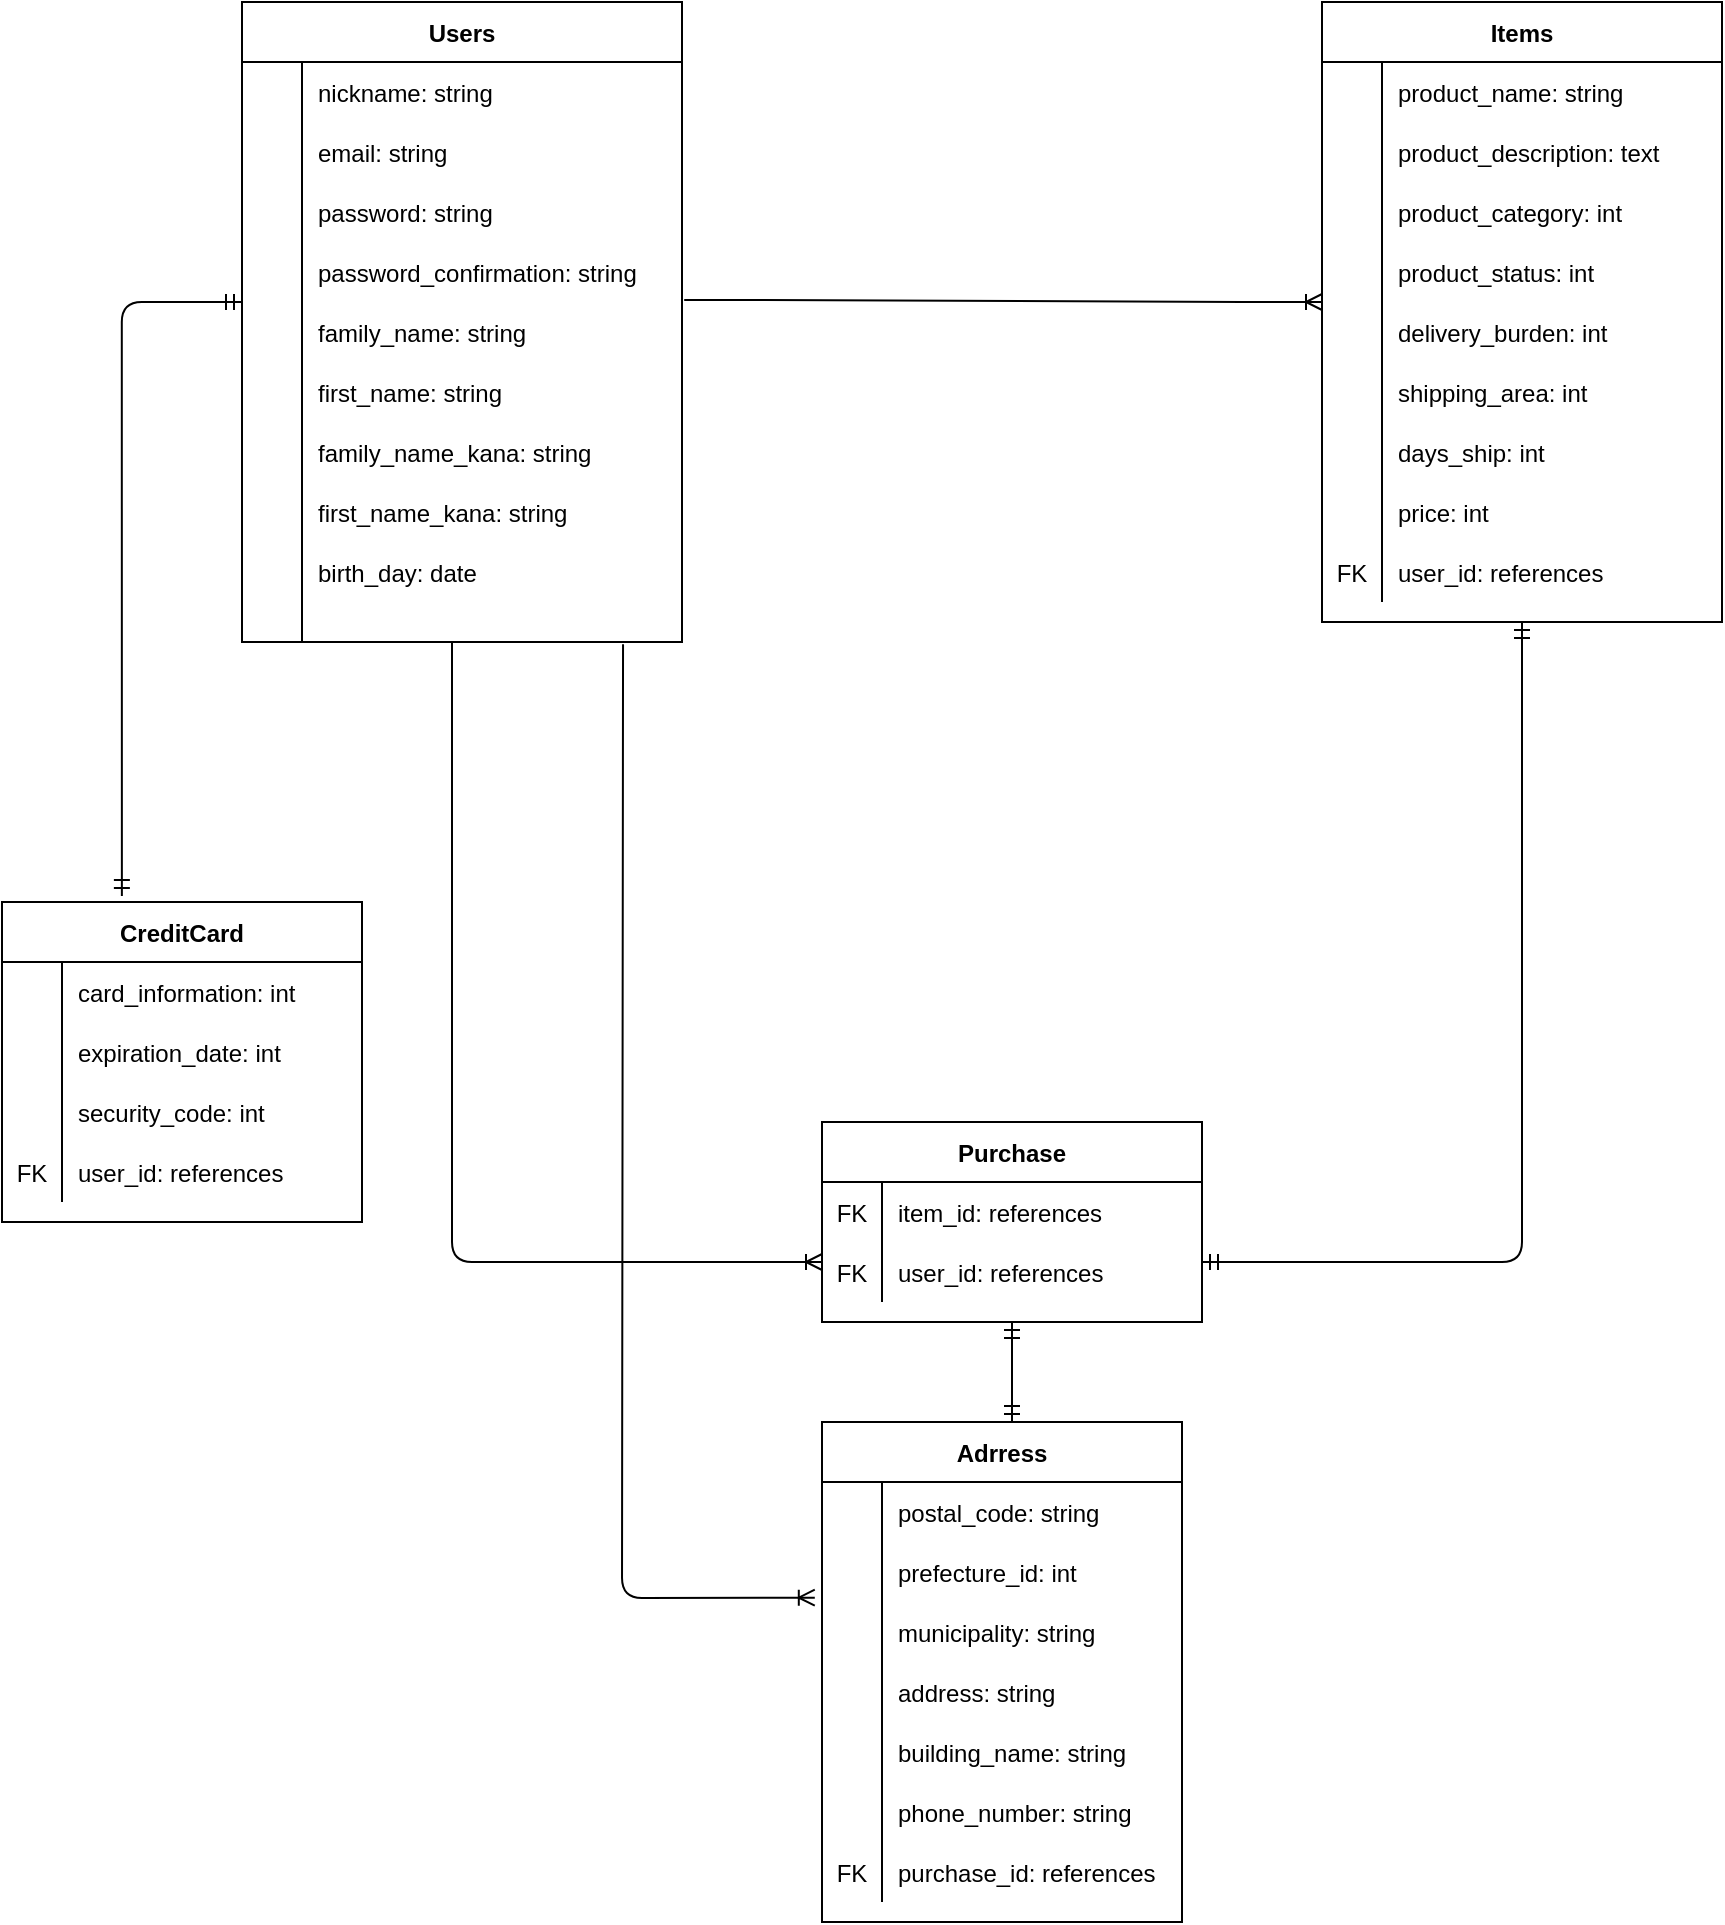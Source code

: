 <mxfile version="13.7.7" type="github">
  <diagram id="R2lEEEUBdFMjLlhIrx00" name="Page-1">
    <mxGraphModel dx="1723" dy="591" grid="1" gridSize="10" guides="1" tooltips="1" connect="1" arrows="1" fold="1" page="1" pageScale="1" pageWidth="850" pageHeight="1100" math="0" shadow="0" extFonts="Permanent Marker^https://fonts.googleapis.com/css?family=Permanent+Marker">
      <root>
        <mxCell id="0" />
        <mxCell id="1" parent="0" />
        <mxCell id="r0XppYjOHFWuuAW1p3Sf-132" value="Users" style="shape=table;startSize=30;container=1;collapsible=1;childLayout=tableLayout;fixedRows=1;rowLines=0;fontStyle=1;align=center;resizeLast=1;" vertex="1" parent="1">
          <mxGeometry x="80" y="50" width="220" height="320" as="geometry" />
        </mxCell>
        <mxCell id="r0XppYjOHFWuuAW1p3Sf-136" value="" style="shape=partialRectangle;collapsible=0;dropTarget=0;pointerEvents=0;fillColor=none;top=0;left=0;bottom=0;right=0;points=[[0,0.5],[1,0.5]];portConstraint=eastwest;" vertex="1" parent="r0XppYjOHFWuuAW1p3Sf-132">
          <mxGeometry y="30" width="220" height="30" as="geometry" />
        </mxCell>
        <mxCell id="r0XppYjOHFWuuAW1p3Sf-145" style="shape=partialRectangle;connectable=0;fillColor=none;top=0;left=0;bottom=0;right=0;align=left;spacingLeft=6;overflow=hidden;" vertex="1" parent="r0XppYjOHFWuuAW1p3Sf-136">
          <mxGeometry width="30" height="30" as="geometry" />
        </mxCell>
        <mxCell id="r0XppYjOHFWuuAW1p3Sf-138" value="nickname: string" style="shape=partialRectangle;connectable=0;fillColor=none;top=0;left=0;bottom=0;right=0;align=left;spacingLeft=6;overflow=hidden;" vertex="1" parent="r0XppYjOHFWuuAW1p3Sf-136">
          <mxGeometry x="30" width="190" height="30" as="geometry" />
        </mxCell>
        <mxCell id="r0XppYjOHFWuuAW1p3Sf-139" value="" style="shape=partialRectangle;collapsible=0;dropTarget=0;pointerEvents=0;fillColor=none;top=0;left=0;bottom=0;right=0;points=[[0,0.5],[1,0.5]];portConstraint=eastwest;" vertex="1" parent="r0XppYjOHFWuuAW1p3Sf-132">
          <mxGeometry y="60" width="220" height="30" as="geometry" />
        </mxCell>
        <mxCell id="r0XppYjOHFWuuAW1p3Sf-146" style="shape=partialRectangle;connectable=0;fillColor=none;top=0;left=0;bottom=0;right=0;align=left;spacingLeft=6;overflow=hidden;" vertex="1" parent="r0XppYjOHFWuuAW1p3Sf-139">
          <mxGeometry width="30" height="30" as="geometry" />
        </mxCell>
        <object label="email: string" id="r0XppYjOHFWuuAW1p3Sf-141">
          <mxCell style="shape=partialRectangle;connectable=0;fillColor=none;top=0;left=0;bottom=0;right=0;align=left;spacingLeft=6;overflow=hidden;" vertex="1" parent="r0XppYjOHFWuuAW1p3Sf-139">
            <mxGeometry x="30" width="190" height="30" as="geometry" />
          </mxCell>
        </object>
        <mxCell id="r0XppYjOHFWuuAW1p3Sf-142" value="" style="shape=partialRectangle;collapsible=0;dropTarget=0;pointerEvents=0;fillColor=none;top=0;left=0;bottom=0;right=0;points=[[0,0.5],[1,0.5]];portConstraint=eastwest;" vertex="1" parent="r0XppYjOHFWuuAW1p3Sf-132">
          <mxGeometry y="90" width="220" height="30" as="geometry" />
        </mxCell>
        <mxCell id="r0XppYjOHFWuuAW1p3Sf-147" style="shape=partialRectangle;connectable=0;fillColor=none;top=0;left=0;bottom=0;right=0;align=left;spacingLeft=6;overflow=hidden;" vertex="1" parent="r0XppYjOHFWuuAW1p3Sf-142">
          <mxGeometry width="30" height="30" as="geometry" />
        </mxCell>
        <mxCell id="r0XppYjOHFWuuAW1p3Sf-144" value="password: string" style="shape=partialRectangle;connectable=0;fillColor=none;top=0;left=0;bottom=0;right=0;align=left;spacingLeft=6;overflow=hidden;" vertex="1" parent="r0XppYjOHFWuuAW1p3Sf-142">
          <mxGeometry x="30" width="190" height="30" as="geometry" />
        </mxCell>
        <mxCell id="r0XppYjOHFWuuAW1p3Sf-160" style="shape=partialRectangle;collapsible=0;dropTarget=0;pointerEvents=0;fillColor=none;top=0;left=0;bottom=0;right=0;points=[[0,0.5],[1,0.5]];portConstraint=eastwest;" vertex="1" parent="r0XppYjOHFWuuAW1p3Sf-132">
          <mxGeometry y="120" width="220" height="30" as="geometry" />
        </mxCell>
        <mxCell id="r0XppYjOHFWuuAW1p3Sf-161" style="shape=partialRectangle;connectable=0;fillColor=none;top=0;left=0;bottom=0;right=0;align=left;spacingLeft=6;overflow=hidden;" vertex="1" parent="r0XppYjOHFWuuAW1p3Sf-160">
          <mxGeometry width="30" height="30" as="geometry" />
        </mxCell>
        <mxCell id="r0XppYjOHFWuuAW1p3Sf-162" value="password_confirmation: string" style="shape=partialRectangle;connectable=0;fillColor=none;top=0;left=0;bottom=0;right=0;align=left;spacingLeft=6;overflow=hidden;" vertex="1" parent="r0XppYjOHFWuuAW1p3Sf-160">
          <mxGeometry x="30" width="190" height="30" as="geometry" />
        </mxCell>
        <mxCell id="r0XppYjOHFWuuAW1p3Sf-157" style="shape=partialRectangle;collapsible=0;dropTarget=0;pointerEvents=0;fillColor=none;top=0;left=0;bottom=0;right=0;points=[[0,0.5],[1,0.5]];portConstraint=eastwest;" vertex="1" parent="r0XppYjOHFWuuAW1p3Sf-132">
          <mxGeometry y="150" width="220" height="30" as="geometry" />
        </mxCell>
        <mxCell id="r0XppYjOHFWuuAW1p3Sf-158" style="shape=partialRectangle;connectable=0;fillColor=none;top=0;left=0;bottom=0;right=0;align=left;spacingLeft=6;overflow=hidden;" vertex="1" parent="r0XppYjOHFWuuAW1p3Sf-157">
          <mxGeometry width="30" height="30" as="geometry" />
        </mxCell>
        <mxCell id="r0XppYjOHFWuuAW1p3Sf-159" value="family_name: string" style="shape=partialRectangle;connectable=0;fillColor=none;top=0;left=0;bottom=0;right=0;align=left;spacingLeft=6;overflow=hidden;" vertex="1" parent="r0XppYjOHFWuuAW1p3Sf-157">
          <mxGeometry x="30" width="190" height="30" as="geometry" />
        </mxCell>
        <mxCell id="r0XppYjOHFWuuAW1p3Sf-154" style="shape=partialRectangle;collapsible=0;dropTarget=0;pointerEvents=0;fillColor=none;top=0;left=0;bottom=0;right=0;points=[[0,0.5],[1,0.5]];portConstraint=eastwest;" vertex="1" parent="r0XppYjOHFWuuAW1p3Sf-132">
          <mxGeometry y="180" width="220" height="30" as="geometry" />
        </mxCell>
        <mxCell id="r0XppYjOHFWuuAW1p3Sf-155" style="shape=partialRectangle;connectable=0;fillColor=none;top=0;left=0;bottom=0;right=0;align=left;spacingLeft=6;overflow=hidden;" vertex="1" parent="r0XppYjOHFWuuAW1p3Sf-154">
          <mxGeometry width="30" height="30" as="geometry" />
        </mxCell>
        <mxCell id="r0XppYjOHFWuuAW1p3Sf-156" value="first_name: string" style="shape=partialRectangle;connectable=0;fillColor=none;top=0;left=0;bottom=0;right=0;align=left;spacingLeft=6;overflow=hidden;" vertex="1" parent="r0XppYjOHFWuuAW1p3Sf-154">
          <mxGeometry x="30" width="190" height="30" as="geometry" />
        </mxCell>
        <mxCell id="r0XppYjOHFWuuAW1p3Sf-151" style="shape=partialRectangle;collapsible=0;dropTarget=0;pointerEvents=0;fillColor=none;top=0;left=0;bottom=0;right=0;points=[[0,0.5],[1,0.5]];portConstraint=eastwest;" vertex="1" parent="r0XppYjOHFWuuAW1p3Sf-132">
          <mxGeometry y="210" width="220" height="30" as="geometry" />
        </mxCell>
        <mxCell id="r0XppYjOHFWuuAW1p3Sf-152" style="shape=partialRectangle;connectable=0;fillColor=none;top=0;left=0;bottom=0;right=0;align=left;spacingLeft=6;overflow=hidden;" vertex="1" parent="r0XppYjOHFWuuAW1p3Sf-151">
          <mxGeometry width="30" height="30" as="geometry" />
        </mxCell>
        <mxCell id="r0XppYjOHFWuuAW1p3Sf-153" value="family_name_kana: string" style="shape=partialRectangle;connectable=0;fillColor=none;top=0;left=0;bottom=0;right=0;align=left;spacingLeft=6;overflow=hidden;" vertex="1" parent="r0XppYjOHFWuuAW1p3Sf-151">
          <mxGeometry x="30" width="190" height="30" as="geometry" />
        </mxCell>
        <mxCell id="r0XppYjOHFWuuAW1p3Sf-148" style="shape=partialRectangle;collapsible=0;dropTarget=0;pointerEvents=0;fillColor=none;top=0;left=0;bottom=0;right=0;points=[[0,0.5],[1,0.5]];portConstraint=eastwest;" vertex="1" parent="r0XppYjOHFWuuAW1p3Sf-132">
          <mxGeometry y="240" width="220" height="30" as="geometry" />
        </mxCell>
        <mxCell id="r0XppYjOHFWuuAW1p3Sf-149" style="shape=partialRectangle;connectable=0;fillColor=none;top=0;left=0;bottom=0;right=0;align=left;spacingLeft=6;overflow=hidden;" vertex="1" parent="r0XppYjOHFWuuAW1p3Sf-148">
          <mxGeometry width="30" height="30" as="geometry" />
        </mxCell>
        <mxCell id="r0XppYjOHFWuuAW1p3Sf-150" value="first_name_kana: string" style="shape=partialRectangle;connectable=0;fillColor=none;top=0;left=0;bottom=0;right=0;align=left;spacingLeft=6;overflow=hidden;" vertex="1" parent="r0XppYjOHFWuuAW1p3Sf-148">
          <mxGeometry x="30" width="190" height="30" as="geometry" />
        </mxCell>
        <mxCell id="r0XppYjOHFWuuAW1p3Sf-166" style="shape=partialRectangle;collapsible=0;dropTarget=0;pointerEvents=0;fillColor=none;top=0;left=0;bottom=0;right=0;points=[[0,0.5],[1,0.5]];portConstraint=eastwest;" vertex="1" parent="r0XppYjOHFWuuAW1p3Sf-132">
          <mxGeometry y="270" width="220" height="30" as="geometry" />
        </mxCell>
        <mxCell id="r0XppYjOHFWuuAW1p3Sf-167" style="shape=partialRectangle;connectable=0;fillColor=none;top=0;left=0;bottom=0;right=0;align=left;spacingLeft=6;overflow=hidden;" vertex="1" parent="r0XppYjOHFWuuAW1p3Sf-166">
          <mxGeometry width="30" height="30" as="geometry" />
        </mxCell>
        <mxCell id="r0XppYjOHFWuuAW1p3Sf-168" value="birth_day: date" style="shape=partialRectangle;connectable=0;fillColor=none;top=0;left=0;bottom=0;right=0;align=left;spacingLeft=6;overflow=hidden;" vertex="1" parent="r0XppYjOHFWuuAW1p3Sf-166">
          <mxGeometry x="30" width="190" height="30" as="geometry" />
        </mxCell>
        <mxCell id="r0XppYjOHFWuuAW1p3Sf-163" style="shape=partialRectangle;collapsible=0;dropTarget=0;pointerEvents=0;fillColor=none;top=0;left=0;bottom=0;right=0;points=[[0,0.5],[1,0.5]];portConstraint=eastwest;" vertex="1" parent="r0XppYjOHFWuuAW1p3Sf-132">
          <mxGeometry y="300" width="220" height="20" as="geometry" />
        </mxCell>
        <mxCell id="r0XppYjOHFWuuAW1p3Sf-164" style="shape=partialRectangle;connectable=0;fillColor=none;top=0;left=0;bottom=0;right=0;align=left;spacingLeft=6;overflow=hidden;" vertex="1" parent="r0XppYjOHFWuuAW1p3Sf-163">
          <mxGeometry width="30" height="20" as="geometry" />
        </mxCell>
        <mxCell id="r0XppYjOHFWuuAW1p3Sf-165" value="" style="shape=partialRectangle;connectable=0;fillColor=none;top=0;left=0;bottom=0;right=0;align=left;spacingLeft=6;overflow=hidden;" vertex="1" parent="r0XppYjOHFWuuAW1p3Sf-163">
          <mxGeometry x="30" width="190" height="20" as="geometry" />
        </mxCell>
        <mxCell id="r0XppYjOHFWuuAW1p3Sf-172" value="Items" style="shape=table;startSize=30;container=1;collapsible=1;childLayout=tableLayout;fixedRows=1;rowLines=0;fontStyle=1;align=center;resizeLast=1;" vertex="1" parent="1">
          <mxGeometry x="620" y="50" width="200" height="310" as="geometry" />
        </mxCell>
        <mxCell id="r0XppYjOHFWuuAW1p3Sf-179" value="" style="shape=partialRectangle;collapsible=0;dropTarget=0;pointerEvents=0;fillColor=none;top=0;left=0;bottom=0;right=0;points=[[0,0.5],[1,0.5]];portConstraint=eastwest;" vertex="1" parent="r0XppYjOHFWuuAW1p3Sf-172">
          <mxGeometry y="30" width="200" height="30" as="geometry" />
        </mxCell>
        <mxCell id="r0XppYjOHFWuuAW1p3Sf-180" value="" style="shape=partialRectangle;connectable=0;fillColor=none;top=0;left=0;bottom=0;right=0;editable=1;overflow=hidden;" vertex="1" parent="r0XppYjOHFWuuAW1p3Sf-179">
          <mxGeometry width="30" height="30" as="geometry" />
        </mxCell>
        <mxCell id="r0XppYjOHFWuuAW1p3Sf-181" value="product_name: string" style="shape=partialRectangle;connectable=0;fillColor=none;top=0;left=0;bottom=0;right=0;align=left;spacingLeft=6;overflow=hidden;" vertex="1" parent="r0XppYjOHFWuuAW1p3Sf-179">
          <mxGeometry x="30" width="170" height="30" as="geometry" />
        </mxCell>
        <mxCell id="r0XppYjOHFWuuAW1p3Sf-206" style="shape=partialRectangle;collapsible=0;dropTarget=0;pointerEvents=0;fillColor=none;top=0;left=0;bottom=0;right=0;points=[[0,0.5],[1,0.5]];portConstraint=eastwest;" vertex="1" parent="r0XppYjOHFWuuAW1p3Sf-172">
          <mxGeometry y="60" width="200" height="30" as="geometry" />
        </mxCell>
        <mxCell id="r0XppYjOHFWuuAW1p3Sf-207" style="shape=partialRectangle;connectable=0;fillColor=none;top=0;left=0;bottom=0;right=0;editable=1;overflow=hidden;" vertex="1" parent="r0XppYjOHFWuuAW1p3Sf-206">
          <mxGeometry width="30" height="30" as="geometry" />
        </mxCell>
        <mxCell id="r0XppYjOHFWuuAW1p3Sf-208" value="product_description: text" style="shape=partialRectangle;connectable=0;fillColor=none;top=0;left=0;bottom=0;right=0;align=left;spacingLeft=6;overflow=hidden;" vertex="1" parent="r0XppYjOHFWuuAW1p3Sf-206">
          <mxGeometry x="30" width="170" height="30" as="geometry" />
        </mxCell>
        <mxCell id="r0XppYjOHFWuuAW1p3Sf-203" style="shape=partialRectangle;collapsible=0;dropTarget=0;pointerEvents=0;fillColor=none;top=0;left=0;bottom=0;right=0;points=[[0,0.5],[1,0.5]];portConstraint=eastwest;" vertex="1" parent="r0XppYjOHFWuuAW1p3Sf-172">
          <mxGeometry y="90" width="200" height="30" as="geometry" />
        </mxCell>
        <mxCell id="r0XppYjOHFWuuAW1p3Sf-204" style="shape=partialRectangle;connectable=0;fillColor=none;top=0;left=0;bottom=0;right=0;editable=1;overflow=hidden;" vertex="1" parent="r0XppYjOHFWuuAW1p3Sf-203">
          <mxGeometry width="30" height="30" as="geometry" />
        </mxCell>
        <mxCell id="r0XppYjOHFWuuAW1p3Sf-205" value="product_category: int" style="shape=partialRectangle;connectable=0;fillColor=none;top=0;left=0;bottom=0;right=0;align=left;spacingLeft=6;overflow=hidden;" vertex="1" parent="r0XppYjOHFWuuAW1p3Sf-203">
          <mxGeometry x="30" width="170" height="30" as="geometry" />
        </mxCell>
        <mxCell id="r0XppYjOHFWuuAW1p3Sf-200" style="shape=partialRectangle;collapsible=0;dropTarget=0;pointerEvents=0;fillColor=none;top=0;left=0;bottom=0;right=0;points=[[0,0.5],[1,0.5]];portConstraint=eastwest;" vertex="1" parent="r0XppYjOHFWuuAW1p3Sf-172">
          <mxGeometry y="120" width="200" height="30" as="geometry" />
        </mxCell>
        <mxCell id="r0XppYjOHFWuuAW1p3Sf-201" style="shape=partialRectangle;connectable=0;fillColor=none;top=0;left=0;bottom=0;right=0;editable=1;overflow=hidden;" vertex="1" parent="r0XppYjOHFWuuAW1p3Sf-200">
          <mxGeometry width="30" height="30" as="geometry" />
        </mxCell>
        <mxCell id="r0XppYjOHFWuuAW1p3Sf-202" value="product_status: int" style="shape=partialRectangle;connectable=0;fillColor=none;top=0;left=0;bottom=0;right=0;align=left;spacingLeft=6;overflow=hidden;" vertex="1" parent="r0XppYjOHFWuuAW1p3Sf-200">
          <mxGeometry x="30" width="170" height="30" as="geometry" />
        </mxCell>
        <mxCell id="r0XppYjOHFWuuAW1p3Sf-197" style="shape=partialRectangle;collapsible=0;dropTarget=0;pointerEvents=0;fillColor=none;top=0;left=0;bottom=0;right=0;points=[[0,0.5],[1,0.5]];portConstraint=eastwest;" vertex="1" parent="r0XppYjOHFWuuAW1p3Sf-172">
          <mxGeometry y="150" width="200" height="30" as="geometry" />
        </mxCell>
        <mxCell id="r0XppYjOHFWuuAW1p3Sf-198" style="shape=partialRectangle;connectable=0;fillColor=none;top=0;left=0;bottom=0;right=0;editable=1;overflow=hidden;" vertex="1" parent="r0XppYjOHFWuuAW1p3Sf-197">
          <mxGeometry width="30" height="30" as="geometry" />
        </mxCell>
        <mxCell id="r0XppYjOHFWuuAW1p3Sf-199" value="delivery_burden: int" style="shape=partialRectangle;connectable=0;fillColor=none;top=0;left=0;bottom=0;right=0;align=left;spacingLeft=6;overflow=hidden;" vertex="1" parent="r0XppYjOHFWuuAW1p3Sf-197">
          <mxGeometry x="30" width="170" height="30" as="geometry" />
        </mxCell>
        <mxCell id="r0XppYjOHFWuuAW1p3Sf-194" style="shape=partialRectangle;collapsible=0;dropTarget=0;pointerEvents=0;fillColor=none;top=0;left=0;bottom=0;right=0;points=[[0,0.5],[1,0.5]];portConstraint=eastwest;" vertex="1" parent="r0XppYjOHFWuuAW1p3Sf-172">
          <mxGeometry y="180" width="200" height="30" as="geometry" />
        </mxCell>
        <mxCell id="r0XppYjOHFWuuAW1p3Sf-195" style="shape=partialRectangle;connectable=0;fillColor=none;top=0;left=0;bottom=0;right=0;editable=1;overflow=hidden;" vertex="1" parent="r0XppYjOHFWuuAW1p3Sf-194">
          <mxGeometry width="30" height="30" as="geometry" />
        </mxCell>
        <mxCell id="r0XppYjOHFWuuAW1p3Sf-196" value="shipping_area: int" style="shape=partialRectangle;connectable=0;fillColor=none;top=0;left=0;bottom=0;right=0;align=left;spacingLeft=6;overflow=hidden;" vertex="1" parent="r0XppYjOHFWuuAW1p3Sf-194">
          <mxGeometry x="30" width="170" height="30" as="geometry" />
        </mxCell>
        <mxCell id="r0XppYjOHFWuuAW1p3Sf-191" style="shape=partialRectangle;collapsible=0;dropTarget=0;pointerEvents=0;fillColor=none;top=0;left=0;bottom=0;right=0;points=[[0,0.5],[1,0.5]];portConstraint=eastwest;" vertex="1" parent="r0XppYjOHFWuuAW1p3Sf-172">
          <mxGeometry y="210" width="200" height="30" as="geometry" />
        </mxCell>
        <mxCell id="r0XppYjOHFWuuAW1p3Sf-192" style="shape=partialRectangle;connectable=0;fillColor=none;top=0;left=0;bottom=0;right=0;editable=1;overflow=hidden;" vertex="1" parent="r0XppYjOHFWuuAW1p3Sf-191">
          <mxGeometry width="30" height="30" as="geometry" />
        </mxCell>
        <mxCell id="r0XppYjOHFWuuAW1p3Sf-193" value="days_ship: int" style="shape=partialRectangle;connectable=0;fillColor=none;top=0;left=0;bottom=0;right=0;align=left;spacingLeft=6;overflow=hidden;" vertex="1" parent="r0XppYjOHFWuuAW1p3Sf-191">
          <mxGeometry x="30" width="170" height="30" as="geometry" />
        </mxCell>
        <mxCell id="r0XppYjOHFWuuAW1p3Sf-188" style="shape=partialRectangle;collapsible=0;dropTarget=0;pointerEvents=0;fillColor=none;top=0;left=0;bottom=0;right=0;points=[[0,0.5],[1,0.5]];portConstraint=eastwest;" vertex="1" parent="r0XppYjOHFWuuAW1p3Sf-172">
          <mxGeometry y="240" width="200" height="30" as="geometry" />
        </mxCell>
        <mxCell id="r0XppYjOHFWuuAW1p3Sf-189" style="shape=partialRectangle;connectable=0;fillColor=none;top=0;left=0;bottom=0;right=0;editable=1;overflow=hidden;" vertex="1" parent="r0XppYjOHFWuuAW1p3Sf-188">
          <mxGeometry width="30" height="30" as="geometry" />
        </mxCell>
        <mxCell id="r0XppYjOHFWuuAW1p3Sf-190" value="price: int" style="shape=partialRectangle;connectable=0;fillColor=none;top=0;left=0;bottom=0;right=0;align=left;spacingLeft=6;overflow=hidden;" vertex="1" parent="r0XppYjOHFWuuAW1p3Sf-188">
          <mxGeometry x="30" width="170" height="30" as="geometry" />
        </mxCell>
        <mxCell id="r0XppYjOHFWuuAW1p3Sf-185" style="shape=partialRectangle;collapsible=0;dropTarget=0;pointerEvents=0;fillColor=none;top=0;left=0;bottom=0;right=0;points=[[0,0.5],[1,0.5]];portConstraint=eastwest;" vertex="1" parent="r0XppYjOHFWuuAW1p3Sf-172">
          <mxGeometry y="270" width="200" height="30" as="geometry" />
        </mxCell>
        <mxCell id="r0XppYjOHFWuuAW1p3Sf-186" value="FK" style="shape=partialRectangle;connectable=0;fillColor=none;top=0;left=0;bottom=0;right=0;editable=1;overflow=hidden;" vertex="1" parent="r0XppYjOHFWuuAW1p3Sf-185">
          <mxGeometry width="30" height="30" as="geometry" />
        </mxCell>
        <mxCell id="r0XppYjOHFWuuAW1p3Sf-187" value="user_id: references" style="shape=partialRectangle;connectable=0;fillColor=none;top=0;left=0;bottom=0;right=0;align=left;spacingLeft=6;overflow=hidden;" vertex="1" parent="r0XppYjOHFWuuAW1p3Sf-185">
          <mxGeometry x="30" width="170" height="30" as="geometry" />
        </mxCell>
        <mxCell id="r0XppYjOHFWuuAW1p3Sf-226" value="" style="edgeStyle=entityRelationEdgeStyle;fontSize=12;html=1;endArrow=ERoneToMany;exitX=1.005;exitY=0.967;exitDx=0;exitDy=0;exitPerimeter=0;entryX=0;entryY=1;entryDx=0;entryDy=0;entryPerimeter=0;" edge="1" parent="1" source="r0XppYjOHFWuuAW1p3Sf-160" target="r0XppYjOHFWuuAW1p3Sf-200">
          <mxGeometry width="100" height="100" relative="1" as="geometry">
            <mxPoint x="520" y="310" as="sourcePoint" />
            <mxPoint x="610" y="199" as="targetPoint" />
          </mxGeometry>
        </mxCell>
        <mxCell id="r0XppYjOHFWuuAW1p3Sf-228" value="" style="edgeStyle=orthogonalEdgeStyle;fontSize=12;html=1;endArrow=ERmandOne;startArrow=ERmandOne;entryX=0.5;entryY=1;entryDx=0;entryDy=0;" edge="1" parent="1" target="r0XppYjOHFWuuAW1p3Sf-172">
          <mxGeometry width="100" height="100" relative="1" as="geometry">
            <mxPoint x="560" y="680" as="sourcePoint" />
            <mxPoint x="740" y="680" as="targetPoint" />
            <Array as="points">
              <mxPoint x="720" y="680" />
            </Array>
          </mxGeometry>
        </mxCell>
        <mxCell id="r0XppYjOHFWuuAW1p3Sf-209" value="Purchase" style="shape=table;startSize=30;container=1;collapsible=1;childLayout=tableLayout;fixedRows=1;rowLines=0;fontStyle=1;align=center;resizeLast=1;" vertex="1" parent="1">
          <mxGeometry x="370" y="610" width="190" height="100" as="geometry" />
        </mxCell>
        <mxCell id="r0XppYjOHFWuuAW1p3Sf-216" value="" style="shape=partialRectangle;collapsible=0;dropTarget=0;pointerEvents=0;fillColor=none;top=0;left=0;bottom=0;right=0;points=[[0,0.5],[1,0.5]];portConstraint=eastwest;" vertex="1" parent="r0XppYjOHFWuuAW1p3Sf-209">
          <mxGeometry y="30" width="190" height="30" as="geometry" />
        </mxCell>
        <mxCell id="r0XppYjOHFWuuAW1p3Sf-217" value="FK" style="shape=partialRectangle;connectable=0;fillColor=none;top=0;left=0;bottom=0;right=0;editable=1;overflow=hidden;" vertex="1" parent="r0XppYjOHFWuuAW1p3Sf-216">
          <mxGeometry width="30" height="30" as="geometry" />
        </mxCell>
        <mxCell id="r0XppYjOHFWuuAW1p3Sf-218" value="item_id: references" style="shape=partialRectangle;connectable=0;fillColor=none;top=0;left=0;bottom=0;right=0;align=left;spacingLeft=6;overflow=hidden;" vertex="1" parent="r0XppYjOHFWuuAW1p3Sf-216">
          <mxGeometry x="30" width="160" height="30" as="geometry" />
        </mxCell>
        <mxCell id="r0XppYjOHFWuuAW1p3Sf-219" value="" style="shape=partialRectangle;collapsible=0;dropTarget=0;pointerEvents=0;fillColor=none;top=0;left=0;bottom=0;right=0;points=[[0,0.5],[1,0.5]];portConstraint=eastwest;" vertex="1" parent="r0XppYjOHFWuuAW1p3Sf-209">
          <mxGeometry y="60" width="190" height="30" as="geometry" />
        </mxCell>
        <mxCell id="r0XppYjOHFWuuAW1p3Sf-220" value="FK" style="shape=partialRectangle;connectable=0;fillColor=none;top=0;left=0;bottom=0;right=0;editable=1;overflow=hidden;" vertex="1" parent="r0XppYjOHFWuuAW1p3Sf-219">
          <mxGeometry width="30" height="30" as="geometry" />
        </mxCell>
        <mxCell id="r0XppYjOHFWuuAW1p3Sf-221" value="user_id: references" style="shape=partialRectangle;connectable=0;fillColor=none;top=0;left=0;bottom=0;right=0;align=left;spacingLeft=6;overflow=hidden;" vertex="1" parent="r0XppYjOHFWuuAW1p3Sf-219">
          <mxGeometry x="30" width="160" height="30" as="geometry" />
        </mxCell>
        <mxCell id="r0XppYjOHFWuuAW1p3Sf-231" value="" style="edgeStyle=orthogonalEdgeStyle;fontSize=12;html=1;endArrow=ERoneToMany;" edge="1" parent="1" source="r0XppYjOHFWuuAW1p3Sf-163">
          <mxGeometry width="100" height="100" relative="1" as="geometry">
            <mxPoint x="185" y="420" as="sourcePoint" />
            <mxPoint x="370" y="680" as="targetPoint" />
            <Array as="points">
              <mxPoint x="185" y="680" />
            </Array>
          </mxGeometry>
        </mxCell>
        <mxCell id="r0XppYjOHFWuuAW1p3Sf-288" value="CreditCard" style="shape=table;startSize=30;container=1;collapsible=1;childLayout=tableLayout;fixedRows=1;rowLines=0;fontStyle=1;align=center;resizeLast=1;" vertex="1" parent="1">
          <mxGeometry x="-40" y="500" width="180" height="160" as="geometry" />
        </mxCell>
        <mxCell id="r0XppYjOHFWuuAW1p3Sf-292" value="" style="shape=partialRectangle;collapsible=0;dropTarget=0;pointerEvents=0;fillColor=none;top=0;left=0;bottom=0;right=0;points=[[0,0.5],[1,0.5]];portConstraint=eastwest;" vertex="1" parent="r0XppYjOHFWuuAW1p3Sf-288">
          <mxGeometry y="30" width="180" height="30" as="geometry" />
        </mxCell>
        <mxCell id="r0XppYjOHFWuuAW1p3Sf-293" value="" style="shape=partialRectangle;connectable=0;fillColor=none;top=0;left=0;bottom=0;right=0;editable=1;overflow=hidden;" vertex="1" parent="r0XppYjOHFWuuAW1p3Sf-292">
          <mxGeometry width="30" height="30" as="geometry" />
        </mxCell>
        <mxCell id="r0XppYjOHFWuuAW1p3Sf-294" value="card_information: int" style="shape=partialRectangle;connectable=0;fillColor=none;top=0;left=0;bottom=0;right=0;align=left;spacingLeft=6;overflow=hidden;" vertex="1" parent="r0XppYjOHFWuuAW1p3Sf-292">
          <mxGeometry x="30" width="150" height="30" as="geometry" />
        </mxCell>
        <mxCell id="r0XppYjOHFWuuAW1p3Sf-295" value="" style="shape=partialRectangle;collapsible=0;dropTarget=0;pointerEvents=0;fillColor=none;top=0;left=0;bottom=0;right=0;points=[[0,0.5],[1,0.5]];portConstraint=eastwest;" vertex="1" parent="r0XppYjOHFWuuAW1p3Sf-288">
          <mxGeometry y="60" width="180" height="30" as="geometry" />
        </mxCell>
        <mxCell id="r0XppYjOHFWuuAW1p3Sf-296" value="" style="shape=partialRectangle;connectable=0;fillColor=none;top=0;left=0;bottom=0;right=0;editable=1;overflow=hidden;" vertex="1" parent="r0XppYjOHFWuuAW1p3Sf-295">
          <mxGeometry width="30" height="30" as="geometry" />
        </mxCell>
        <mxCell id="r0XppYjOHFWuuAW1p3Sf-297" value="expiration_date: int" style="shape=partialRectangle;connectable=0;fillColor=none;top=0;left=0;bottom=0;right=0;align=left;spacingLeft=6;overflow=hidden;" vertex="1" parent="r0XppYjOHFWuuAW1p3Sf-295">
          <mxGeometry x="30" width="150" height="30" as="geometry" />
        </mxCell>
        <mxCell id="r0XppYjOHFWuuAW1p3Sf-298" value="" style="shape=partialRectangle;collapsible=0;dropTarget=0;pointerEvents=0;fillColor=none;top=0;left=0;bottom=0;right=0;points=[[0,0.5],[1,0.5]];portConstraint=eastwest;" vertex="1" parent="r0XppYjOHFWuuAW1p3Sf-288">
          <mxGeometry y="90" width="180" height="30" as="geometry" />
        </mxCell>
        <mxCell id="r0XppYjOHFWuuAW1p3Sf-299" value="" style="shape=partialRectangle;connectable=0;fillColor=none;top=0;left=0;bottom=0;right=0;editable=1;overflow=hidden;" vertex="1" parent="r0XppYjOHFWuuAW1p3Sf-298">
          <mxGeometry width="30" height="30" as="geometry" />
        </mxCell>
        <mxCell id="r0XppYjOHFWuuAW1p3Sf-300" value="security_code: int" style="shape=partialRectangle;connectable=0;fillColor=none;top=0;left=0;bottom=0;right=0;align=left;spacingLeft=6;overflow=hidden;" vertex="1" parent="r0XppYjOHFWuuAW1p3Sf-298">
          <mxGeometry x="30" width="150" height="30" as="geometry" />
        </mxCell>
        <mxCell id="r0XppYjOHFWuuAW1p3Sf-301" style="shape=partialRectangle;collapsible=0;dropTarget=0;pointerEvents=0;fillColor=none;top=0;left=0;bottom=0;right=0;points=[[0,0.5],[1,0.5]];portConstraint=eastwest;" vertex="1" parent="r0XppYjOHFWuuAW1p3Sf-288">
          <mxGeometry y="120" width="180" height="30" as="geometry" />
        </mxCell>
        <mxCell id="r0XppYjOHFWuuAW1p3Sf-302" value="FK" style="shape=partialRectangle;connectable=0;fillColor=none;top=0;left=0;bottom=0;right=0;editable=1;overflow=hidden;" vertex="1" parent="r0XppYjOHFWuuAW1p3Sf-301">
          <mxGeometry width="30" height="30" as="geometry" />
        </mxCell>
        <mxCell id="r0XppYjOHFWuuAW1p3Sf-303" value="user_id: references" style="shape=partialRectangle;connectable=0;fillColor=none;top=0;left=0;bottom=0;right=0;align=left;spacingLeft=6;overflow=hidden;" vertex="1" parent="r0XppYjOHFWuuAW1p3Sf-301">
          <mxGeometry x="30" width="150" height="30" as="geometry" />
        </mxCell>
        <mxCell id="r0XppYjOHFWuuAW1p3Sf-304" value="" style="edgeStyle=orthogonalEdgeStyle;fontSize=12;html=1;endArrow=ERmandOne;startArrow=ERmandOne;exitX=0.333;exitY=-0.019;exitDx=0;exitDy=0;exitPerimeter=0;" edge="1" parent="1" source="r0XppYjOHFWuuAW1p3Sf-288">
          <mxGeometry width="100" height="100" relative="1" as="geometry">
            <mxPoint x="20" y="490" as="sourcePoint" />
            <mxPoint x="80" y="200" as="targetPoint" />
            <Array as="points">
              <mxPoint x="20" y="200" />
            </Array>
          </mxGeometry>
        </mxCell>
        <mxCell id="r0XppYjOHFWuuAW1p3Sf-321" value="" style="fontSize=12;html=1;endArrow=ERmandOne;startArrow=ERmandOne;entryX=0.5;entryY=1;entryDx=0;entryDy=0;" edge="1" parent="1" target="r0XppYjOHFWuuAW1p3Sf-209">
          <mxGeometry width="100" height="100" relative="1" as="geometry">
            <mxPoint x="465" y="760" as="sourcePoint" />
            <mxPoint x="380" y="720" as="targetPoint" />
          </mxGeometry>
        </mxCell>
        <mxCell id="r0XppYjOHFWuuAW1p3Sf-262" value="Adrress" style="shape=table;startSize=30;container=1;collapsible=1;childLayout=tableLayout;fixedRows=1;rowLines=0;fontStyle=1;align=center;resizeLast=1;" vertex="1" parent="1">
          <mxGeometry x="370" y="760" width="180" height="250" as="geometry" />
        </mxCell>
        <mxCell id="r0XppYjOHFWuuAW1p3Sf-266" value="" style="shape=partialRectangle;collapsible=0;dropTarget=0;pointerEvents=0;fillColor=none;top=0;left=0;bottom=0;right=0;points=[[0,0.5],[1,0.5]];portConstraint=eastwest;" vertex="1" parent="r0XppYjOHFWuuAW1p3Sf-262">
          <mxGeometry y="30" width="180" height="30" as="geometry" />
        </mxCell>
        <mxCell id="r0XppYjOHFWuuAW1p3Sf-267" value="" style="shape=partialRectangle;connectable=0;fillColor=none;top=0;left=0;bottom=0;right=0;editable=1;overflow=hidden;" vertex="1" parent="r0XppYjOHFWuuAW1p3Sf-266">
          <mxGeometry width="30" height="30" as="geometry" />
        </mxCell>
        <mxCell id="r0XppYjOHFWuuAW1p3Sf-268" value="postal_code: string" style="shape=partialRectangle;connectable=0;fillColor=none;top=0;left=0;bottom=0;right=0;align=left;spacingLeft=6;overflow=hidden;" vertex="1" parent="r0XppYjOHFWuuAW1p3Sf-266">
          <mxGeometry x="30" width="150" height="30" as="geometry" />
        </mxCell>
        <mxCell id="r0XppYjOHFWuuAW1p3Sf-269" value="" style="shape=partialRectangle;collapsible=0;dropTarget=0;pointerEvents=0;fillColor=none;top=0;left=0;bottom=0;right=0;points=[[0,0.5],[1,0.5]];portConstraint=eastwest;" vertex="1" parent="r0XppYjOHFWuuAW1p3Sf-262">
          <mxGeometry y="60" width="180" height="30" as="geometry" />
        </mxCell>
        <mxCell id="r0XppYjOHFWuuAW1p3Sf-270" value="" style="shape=partialRectangle;connectable=0;fillColor=none;top=0;left=0;bottom=0;right=0;editable=1;overflow=hidden;" vertex="1" parent="r0XppYjOHFWuuAW1p3Sf-269">
          <mxGeometry width="30" height="30" as="geometry" />
        </mxCell>
        <mxCell id="r0XppYjOHFWuuAW1p3Sf-271" value="prefecture_id: int" style="shape=partialRectangle;connectable=0;fillColor=none;top=0;left=0;bottom=0;right=0;align=left;spacingLeft=6;overflow=hidden;" vertex="1" parent="r0XppYjOHFWuuAW1p3Sf-269">
          <mxGeometry x="30" width="150" height="30" as="geometry" />
        </mxCell>
        <mxCell id="r0XppYjOHFWuuAW1p3Sf-272" value="" style="shape=partialRectangle;collapsible=0;dropTarget=0;pointerEvents=0;fillColor=none;top=0;left=0;bottom=0;right=0;points=[[0,0.5],[1,0.5]];portConstraint=eastwest;" vertex="1" parent="r0XppYjOHFWuuAW1p3Sf-262">
          <mxGeometry y="90" width="180" height="30" as="geometry" />
        </mxCell>
        <mxCell id="r0XppYjOHFWuuAW1p3Sf-273" value="" style="shape=partialRectangle;connectable=0;fillColor=none;top=0;left=0;bottom=0;right=0;editable=1;overflow=hidden;" vertex="1" parent="r0XppYjOHFWuuAW1p3Sf-272">
          <mxGeometry width="30" height="30" as="geometry" />
        </mxCell>
        <mxCell id="r0XppYjOHFWuuAW1p3Sf-274" value="municipality: string" style="shape=partialRectangle;connectable=0;fillColor=none;top=0;left=0;bottom=0;right=0;align=left;spacingLeft=6;overflow=hidden;" vertex="1" parent="r0XppYjOHFWuuAW1p3Sf-272">
          <mxGeometry x="30" width="150" height="30" as="geometry" />
        </mxCell>
        <mxCell id="r0XppYjOHFWuuAW1p3Sf-281" style="shape=partialRectangle;collapsible=0;dropTarget=0;pointerEvents=0;fillColor=none;top=0;left=0;bottom=0;right=0;points=[[0,0.5],[1,0.5]];portConstraint=eastwest;" vertex="1" parent="r0XppYjOHFWuuAW1p3Sf-262">
          <mxGeometry y="120" width="180" height="30" as="geometry" />
        </mxCell>
        <mxCell id="r0XppYjOHFWuuAW1p3Sf-282" style="shape=partialRectangle;connectable=0;fillColor=none;top=0;left=0;bottom=0;right=0;editable=1;overflow=hidden;" vertex="1" parent="r0XppYjOHFWuuAW1p3Sf-281">
          <mxGeometry width="30" height="30" as="geometry" />
        </mxCell>
        <mxCell id="r0XppYjOHFWuuAW1p3Sf-283" value="address: string" style="shape=partialRectangle;connectable=0;fillColor=none;top=0;left=0;bottom=0;right=0;align=left;spacingLeft=6;overflow=hidden;" vertex="1" parent="r0XppYjOHFWuuAW1p3Sf-281">
          <mxGeometry x="30" width="150" height="30" as="geometry" />
        </mxCell>
        <mxCell id="r0XppYjOHFWuuAW1p3Sf-278" style="shape=partialRectangle;collapsible=0;dropTarget=0;pointerEvents=0;fillColor=none;top=0;left=0;bottom=0;right=0;points=[[0,0.5],[1,0.5]];portConstraint=eastwest;" vertex="1" parent="r0XppYjOHFWuuAW1p3Sf-262">
          <mxGeometry y="150" width="180" height="30" as="geometry" />
        </mxCell>
        <mxCell id="r0XppYjOHFWuuAW1p3Sf-279" style="shape=partialRectangle;connectable=0;fillColor=none;top=0;left=0;bottom=0;right=0;editable=1;overflow=hidden;" vertex="1" parent="r0XppYjOHFWuuAW1p3Sf-278">
          <mxGeometry width="30" height="30" as="geometry" />
        </mxCell>
        <mxCell id="r0XppYjOHFWuuAW1p3Sf-280" value="building_name: string" style="shape=partialRectangle;connectable=0;fillColor=none;top=0;left=0;bottom=0;right=0;align=left;spacingLeft=6;overflow=hidden;" vertex="1" parent="r0XppYjOHFWuuAW1p3Sf-278">
          <mxGeometry x="30" width="150" height="30" as="geometry" />
        </mxCell>
        <mxCell id="r0XppYjOHFWuuAW1p3Sf-275" style="shape=partialRectangle;collapsible=0;dropTarget=0;pointerEvents=0;fillColor=none;top=0;left=0;bottom=0;right=0;points=[[0,0.5],[1,0.5]];portConstraint=eastwest;" vertex="1" parent="r0XppYjOHFWuuAW1p3Sf-262">
          <mxGeometry y="180" width="180" height="30" as="geometry" />
        </mxCell>
        <mxCell id="r0XppYjOHFWuuAW1p3Sf-276" style="shape=partialRectangle;connectable=0;fillColor=none;top=0;left=0;bottom=0;right=0;editable=1;overflow=hidden;" vertex="1" parent="r0XppYjOHFWuuAW1p3Sf-275">
          <mxGeometry width="30" height="30" as="geometry" />
        </mxCell>
        <mxCell id="r0XppYjOHFWuuAW1p3Sf-277" value="phone_number: string" style="shape=partialRectangle;connectable=0;fillColor=none;top=0;left=0;bottom=0;right=0;align=left;spacingLeft=6;overflow=hidden;" vertex="1" parent="r0XppYjOHFWuuAW1p3Sf-275">
          <mxGeometry x="30" width="150" height="30" as="geometry" />
        </mxCell>
        <mxCell id="r0XppYjOHFWuuAW1p3Sf-284" style="shape=partialRectangle;collapsible=0;dropTarget=0;pointerEvents=0;fillColor=none;top=0;left=0;bottom=0;right=0;points=[[0,0.5],[1,0.5]];portConstraint=eastwest;" vertex="1" parent="r0XppYjOHFWuuAW1p3Sf-262">
          <mxGeometry y="210" width="180" height="30" as="geometry" />
        </mxCell>
        <mxCell id="r0XppYjOHFWuuAW1p3Sf-285" value="FK" style="shape=partialRectangle;connectable=0;fillColor=none;top=0;left=0;bottom=0;right=0;editable=1;overflow=hidden;" vertex="1" parent="r0XppYjOHFWuuAW1p3Sf-284">
          <mxGeometry width="30" height="30" as="geometry" />
        </mxCell>
        <mxCell id="r0XppYjOHFWuuAW1p3Sf-286" value="purchase_id: references" style="shape=partialRectangle;connectable=0;fillColor=none;top=0;left=0;bottom=0;right=0;align=left;spacingLeft=6;overflow=hidden;" vertex="1" parent="r0XppYjOHFWuuAW1p3Sf-284">
          <mxGeometry x="30" width="150" height="30" as="geometry" />
        </mxCell>
        <mxCell id="r0XppYjOHFWuuAW1p3Sf-323" value="" style="fontSize=12;html=1;endArrow=ERoneToMany;entryX=-0.02;entryY=-0.072;entryDx=0;entryDy=0;entryPerimeter=0;exitX=0.866;exitY=1.058;exitDx=0;exitDy=0;exitPerimeter=0;" edge="1" parent="1" source="r0XppYjOHFWuuAW1p3Sf-163" target="r0XppYjOHFWuuAW1p3Sf-272">
          <mxGeometry width="100" height="100" relative="1" as="geometry">
            <mxPoint x="250" y="848" as="sourcePoint" />
            <mxPoint x="320" y="730" as="targetPoint" />
            <Array as="points">
              <mxPoint x="270" y="848" />
            </Array>
          </mxGeometry>
        </mxCell>
      </root>
    </mxGraphModel>
  </diagram>
</mxfile>
